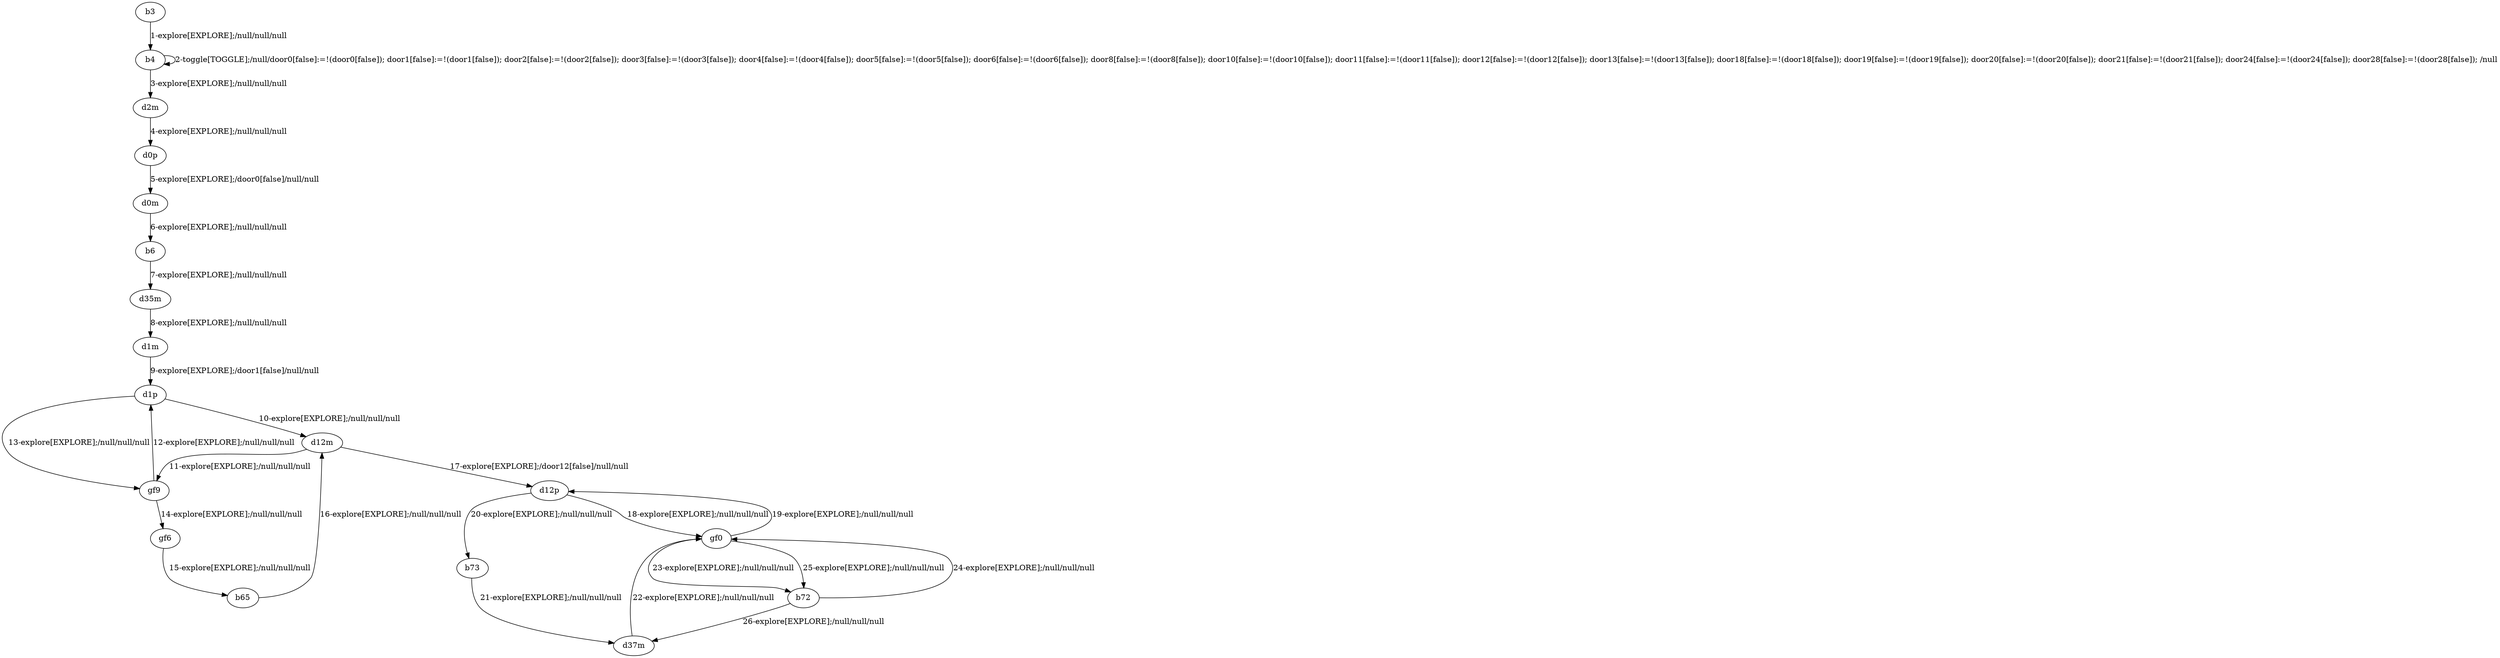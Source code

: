 # Total number of goals covered by this test: 2
# gf0 --> d12p
# d12p --> gf0

digraph g {
"b3" -> "b4" [label = "1-explore[EXPLORE];/null/null/null"];
"b4" -> "b4" [label = "2-toggle[TOGGLE];/null/door0[false]:=!(door0[false]); door1[false]:=!(door1[false]); door2[false]:=!(door2[false]); door3[false]:=!(door3[false]); door4[false]:=!(door4[false]); door5[false]:=!(door5[false]); door6[false]:=!(door6[false]); door8[false]:=!(door8[false]); door10[false]:=!(door10[false]); door11[false]:=!(door11[false]); door12[false]:=!(door12[false]); door13[false]:=!(door13[false]); door18[false]:=!(door18[false]); door19[false]:=!(door19[false]); door20[false]:=!(door20[false]); door21[false]:=!(door21[false]); door24[false]:=!(door24[false]); door28[false]:=!(door28[false]); /null"];
"b4" -> "d2m" [label = "3-explore[EXPLORE];/null/null/null"];
"d2m" -> "d0p" [label = "4-explore[EXPLORE];/null/null/null"];
"d0p" -> "d0m" [label = "5-explore[EXPLORE];/door0[false]/null/null"];
"d0m" -> "b6" [label = "6-explore[EXPLORE];/null/null/null"];
"b6" -> "d35m" [label = "7-explore[EXPLORE];/null/null/null"];
"d35m" -> "d1m" [label = "8-explore[EXPLORE];/null/null/null"];
"d1m" -> "d1p" [label = "9-explore[EXPLORE];/door1[false]/null/null"];
"d1p" -> "d12m" [label = "10-explore[EXPLORE];/null/null/null"];
"d12m" -> "gf9" [label = "11-explore[EXPLORE];/null/null/null"];
"gf9" -> "d1p" [label = "12-explore[EXPLORE];/null/null/null"];
"d1p" -> "gf9" [label = "13-explore[EXPLORE];/null/null/null"];
"gf9" -> "gf6" [label = "14-explore[EXPLORE];/null/null/null"];
"gf6" -> "b65" [label = "15-explore[EXPLORE];/null/null/null"];
"b65" -> "d12m" [label = "16-explore[EXPLORE];/null/null/null"];
"d12m" -> "d12p" [label = "17-explore[EXPLORE];/door12[false]/null/null"];
"d12p" -> "gf0" [label = "18-explore[EXPLORE];/null/null/null"];
"gf0" -> "d12p" [label = "19-explore[EXPLORE];/null/null/null"];
"d12p" -> "b73" [label = "20-explore[EXPLORE];/null/null/null"];
"b73" -> "d37m" [label = "21-explore[EXPLORE];/null/null/null"];
"d37m" -> "gf0" [label = "22-explore[EXPLORE];/null/null/null"];
"gf0" -> "b72" [label = "23-explore[EXPLORE];/null/null/null"];
"b72" -> "gf0" [label = "24-explore[EXPLORE];/null/null/null"];
"gf0" -> "b72" [label = "25-explore[EXPLORE];/null/null/null"];
"b72" -> "d37m" [label = "26-explore[EXPLORE];/null/null/null"];
}
